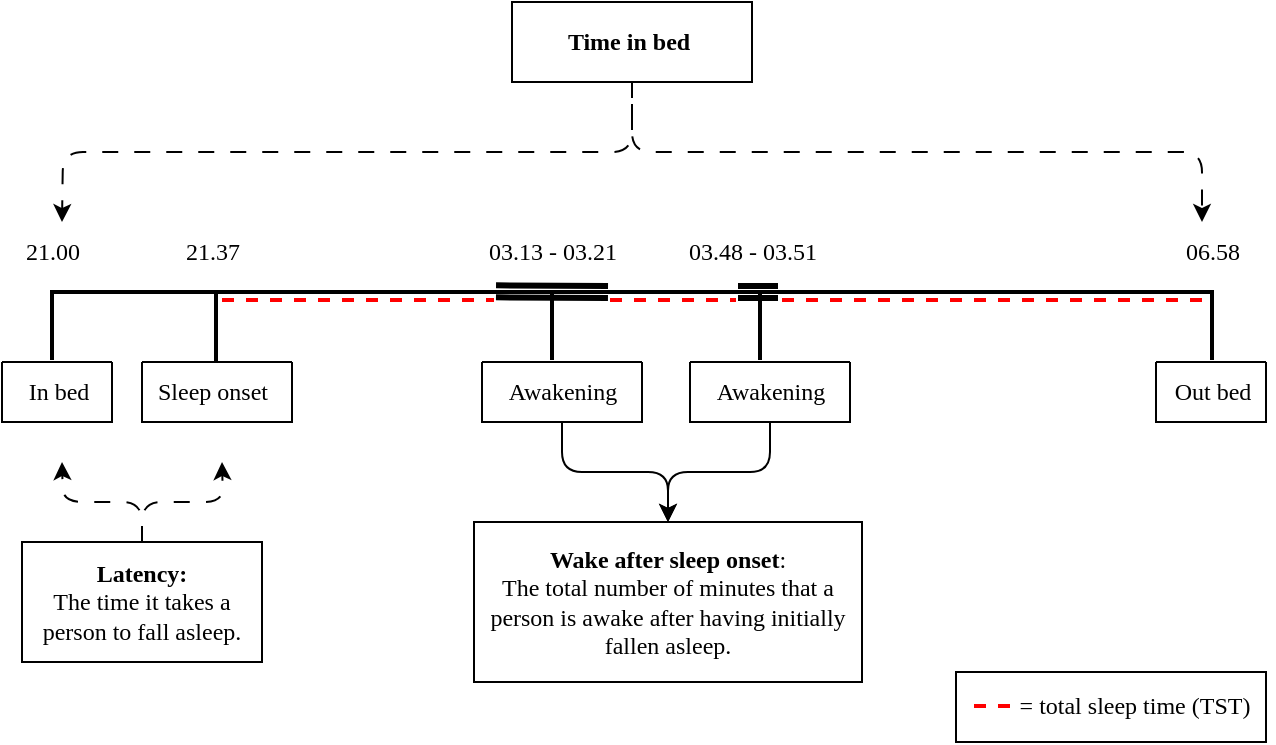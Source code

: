 <mxfile version="22.0.8" type="github">
  <diagram name="Side-1" id="C1oGiQ3anEXHUjQ1uSzQ">
    <mxGraphModel dx="1019" dy="566" grid="1" gridSize="10" guides="1" tooltips="1" connect="1" arrows="1" fold="1" page="1" pageScale="1" pageWidth="827" pageHeight="1169" math="0" shadow="0">
      <root>
        <mxCell id="0" />
        <mxCell id="1" parent="0" />
        <mxCell id="nResc2J95Kc2uAZXSNH7-85" value="" style="rounded=0;whiteSpace=wrap;html=1;" vertex="1" parent="1">
          <mxGeometry x="637" y="435" width="155" height="35" as="geometry" />
        </mxCell>
        <mxCell id="nResc2J95Kc2uAZXSNH7-19" style="edgeStyle=orthogonalEdgeStyle;rounded=1;orthogonalLoop=1;jettySize=auto;html=1;exitX=0.5;exitY=1;exitDx=0;exitDy=0;dashed=1;dashPattern=8 8;" edge="1" parent="1" source="nResc2J95Kc2uAZXSNH7-1">
          <mxGeometry relative="1" as="geometry">
            <mxPoint x="190" y="210" as="targetPoint" />
          </mxGeometry>
        </mxCell>
        <mxCell id="nResc2J95Kc2uAZXSNH7-20" style="edgeStyle=orthogonalEdgeStyle;rounded=1;orthogonalLoop=1;jettySize=auto;html=1;exitX=0.5;exitY=1;exitDx=0;exitDy=0;dashed=1;dashPattern=8 8;" edge="1" parent="1">
          <mxGeometry relative="1" as="geometry">
            <mxPoint x="760" y="210" as="targetPoint" />
            <mxPoint x="475" y="135" as="sourcePoint" />
            <Array as="points">
              <mxPoint x="475" y="175" />
              <mxPoint x="760" y="175" />
            </Array>
          </mxGeometry>
        </mxCell>
        <mxCell id="nResc2J95Kc2uAZXSNH7-1" value="&lt;font face=&quot;Times New Roman&quot;&gt;&lt;b&gt;Time in bed&amp;nbsp;&lt;/b&gt;&lt;/font&gt;" style="rounded=0;whiteSpace=wrap;html=1;" vertex="1" parent="1">
          <mxGeometry x="415" y="100" width="120" height="40" as="geometry" />
        </mxCell>
        <mxCell id="nResc2J95Kc2uAZXSNH7-3" value="" style="line;strokeWidth=2;html=1;perimeter=backbonePerimeter;points=[];outlineConnect=0;" vertex="1" parent="1">
          <mxGeometry x="185" y="240" width="580" height="10" as="geometry" />
        </mxCell>
        <mxCell id="nResc2J95Kc2uAZXSNH7-8" value="" style="endArrow=none;html=1;rounded=0;strokeWidth=2;" edge="1" parent="1">
          <mxGeometry width="50" height="50" relative="1" as="geometry">
            <mxPoint x="185" y="279" as="sourcePoint" />
            <mxPoint x="185" y="244" as="targetPoint" />
          </mxGeometry>
        </mxCell>
        <mxCell id="nResc2J95Kc2uAZXSNH7-10" value="" style="endArrow=none;html=1;rounded=0;strokeWidth=2;" edge="1" parent="1">
          <mxGeometry width="50" height="50" relative="1" as="geometry">
            <mxPoint x="267" y="280" as="sourcePoint" />
            <mxPoint x="267" y="245" as="targetPoint" />
          </mxGeometry>
        </mxCell>
        <mxCell id="nResc2J95Kc2uAZXSNH7-15" value="" style="swimlane;startSize=0;" vertex="1" parent="1">
          <mxGeometry x="160" y="280" width="55" height="30" as="geometry" />
        </mxCell>
        <mxCell id="nResc2J95Kc2uAZXSNH7-16" value="&lt;font face=&quot;Times New Roman&quot;&gt;In bed&lt;/font&gt;" style="text;html=1;align=center;verticalAlign=middle;resizable=0;points=[];autosize=1;strokeColor=none;fillColor=none;" vertex="1" parent="nResc2J95Kc2uAZXSNH7-15">
          <mxGeometry x="2.5" width="50" height="30" as="geometry" />
        </mxCell>
        <mxCell id="nResc2J95Kc2uAZXSNH7-13" value="" style="swimlane;startSize=0;" vertex="1" parent="1">
          <mxGeometry x="230" y="280" width="75" height="30" as="geometry" />
        </mxCell>
        <mxCell id="nResc2J95Kc2uAZXSNH7-14" value="&lt;font face=&quot;Times New Roman&quot;&gt;Sleep onset&lt;/font&gt;" style="text;html=1;align=center;verticalAlign=middle;resizable=0;points=[];autosize=1;strokeColor=none;fillColor=none;" vertex="1" parent="nResc2J95Kc2uAZXSNH7-13">
          <mxGeometry x="-5" width="80" height="30" as="geometry" />
        </mxCell>
        <mxCell id="nResc2J95Kc2uAZXSNH7-22" value="&lt;font face=&quot;Times New Roman&quot;&gt;21.00&lt;/font&gt;" style="text;html=1;align=center;verticalAlign=middle;resizable=0;points=[];autosize=1;strokeColor=none;fillColor=none;" vertex="1" parent="1">
          <mxGeometry x="160" y="210" width="50" height="30" as="geometry" />
        </mxCell>
        <mxCell id="nResc2J95Kc2uAZXSNH7-23" value="&lt;font face=&quot;Times New Roman&quot;&gt;21.37&lt;/font&gt;" style="text;html=1;align=center;verticalAlign=middle;resizable=0;points=[];autosize=1;strokeColor=none;fillColor=none;" vertex="1" parent="1">
          <mxGeometry x="240" y="210" width="50" height="30" as="geometry" />
        </mxCell>
        <mxCell id="nResc2J95Kc2uAZXSNH7-24" value="&lt;font face=&quot;Times New Roman&quot;&gt;06.58&lt;/font&gt;" style="text;html=1;align=center;verticalAlign=middle;resizable=0;points=[];autosize=1;strokeColor=none;fillColor=none;" vertex="1" parent="1">
          <mxGeometry x="740" y="210" width="50" height="30" as="geometry" />
        </mxCell>
        <mxCell id="nResc2J95Kc2uAZXSNH7-25" value="" style="endArrow=none;html=1;rounded=0;strokeWidth=2;" edge="1" parent="1">
          <mxGeometry width="50" height="50" relative="1" as="geometry">
            <mxPoint x="765" y="279" as="sourcePoint" />
            <mxPoint x="765" y="244" as="targetPoint" />
          </mxGeometry>
        </mxCell>
        <mxCell id="nResc2J95Kc2uAZXSNH7-26" value="" style="swimlane;startSize=0;" vertex="1" parent="1">
          <mxGeometry x="737" y="280" width="55" height="30" as="geometry" />
        </mxCell>
        <mxCell id="nResc2J95Kc2uAZXSNH7-27" value="&lt;font face=&quot;Times New Roman&quot;&gt;Out bed&lt;/font&gt;" style="text;html=1;align=center;verticalAlign=middle;resizable=0;points=[];autosize=1;strokeColor=none;fillColor=none;" vertex="1" parent="nResc2J95Kc2uAZXSNH7-26">
          <mxGeometry x="-2.5" width="60" height="30" as="geometry" />
        </mxCell>
        <mxCell id="nResc2J95Kc2uAZXSNH7-31" value="" style="shape=link;html=1;rounded=0;strokeWidth=3;" edge="1" parent="1">
          <mxGeometry width="100" relative="1" as="geometry">
            <mxPoint x="407" y="244.68" as="sourcePoint" />
            <mxPoint x="463" y="245" as="targetPoint" />
          </mxGeometry>
        </mxCell>
        <mxCell id="nResc2J95Kc2uAZXSNH7-47" value="" style="shape=link;html=1;rounded=0;strokeWidth=3;" edge="1" parent="1">
          <mxGeometry width="100" relative="1" as="geometry">
            <mxPoint x="528" y="245" as="sourcePoint" />
            <mxPoint x="548" y="245" as="targetPoint" />
          </mxGeometry>
        </mxCell>
        <mxCell id="nResc2J95Kc2uAZXSNH7-48" value="&lt;font face=&quot;Times New Roman&quot;&gt;03.13 - 03.21&lt;/font&gt;" style="text;html=1;align=center;verticalAlign=middle;resizable=0;points=[];autosize=1;strokeColor=none;fillColor=none;" vertex="1" parent="1">
          <mxGeometry x="390" y="210" width="90" height="30" as="geometry" />
        </mxCell>
        <mxCell id="nResc2J95Kc2uAZXSNH7-49" value="&lt;font face=&quot;Times New Roman&quot;&gt;03.48 - 03.51&lt;/font&gt;" style="text;html=1;align=center;verticalAlign=middle;resizable=0;points=[];autosize=1;strokeColor=none;fillColor=none;" vertex="1" parent="1">
          <mxGeometry x="490" y="210" width="90" height="30" as="geometry" />
        </mxCell>
        <mxCell id="nResc2J95Kc2uAZXSNH7-56" value="" style="endArrow=none;html=1;rounded=0;strokeWidth=2;" edge="1" parent="1">
          <mxGeometry width="50" height="50" relative="1" as="geometry">
            <mxPoint x="435" y="279" as="sourcePoint" />
            <mxPoint x="435" y="244" as="targetPoint" />
          </mxGeometry>
        </mxCell>
        <mxCell id="nResc2J95Kc2uAZXSNH7-57" value="" style="swimlane;startSize=0;" vertex="1" parent="1">
          <mxGeometry x="400" y="280" width="80" height="30" as="geometry" />
        </mxCell>
        <mxCell id="nResc2J95Kc2uAZXSNH7-58" value="&lt;font face=&quot;Times New Roman&quot;&gt;Awakening&lt;/font&gt;" style="text;html=1;align=center;verticalAlign=middle;resizable=0;points=[];autosize=1;strokeColor=none;fillColor=none;" vertex="1" parent="nResc2J95Kc2uAZXSNH7-57">
          <mxGeometry width="80" height="30" as="geometry" />
        </mxCell>
        <mxCell id="nResc2J95Kc2uAZXSNH7-69" value="" style="endArrow=none;html=1;rounded=0;strokeWidth=2;" edge="1" parent="1">
          <mxGeometry width="50" height="50" relative="1" as="geometry">
            <mxPoint x="539" y="279" as="sourcePoint" />
            <mxPoint x="539" y="244" as="targetPoint" />
          </mxGeometry>
        </mxCell>
        <mxCell id="nResc2J95Kc2uAZXSNH7-70" value="" style="swimlane;startSize=0;" vertex="1" parent="1">
          <mxGeometry x="504" y="280" width="80" height="30" as="geometry" />
        </mxCell>
        <mxCell id="nResc2J95Kc2uAZXSNH7-71" value="&lt;font face=&quot;Times New Roman&quot;&gt;Awakening&lt;/font&gt;" style="text;html=1;align=center;verticalAlign=middle;resizable=0;points=[];autosize=1;strokeColor=none;fillColor=none;" vertex="1" parent="nResc2J95Kc2uAZXSNH7-70">
          <mxGeometry width="80" height="30" as="geometry" />
        </mxCell>
        <mxCell id="nResc2J95Kc2uAZXSNH7-72" value="&lt;font face=&quot;Times New Roman&quot;&gt;&lt;b&gt;Wake after sleep onset&lt;/b&gt;:&lt;br&gt;The total number of minutes that a person is awake after having initially fallen asleep.&lt;br&gt;&lt;/font&gt;" style="whiteSpace=wrap;html=1;" vertex="1" parent="1">
          <mxGeometry x="396" y="360" width="194" height="80" as="geometry" />
        </mxCell>
        <mxCell id="nResc2J95Kc2uAZXSNH7-73" value="" style="edgeStyle=orthogonalEdgeStyle;rounded=1;orthogonalLoop=1;jettySize=auto;html=1;" edge="1" parent="1" source="nResc2J95Kc2uAZXSNH7-58" target="nResc2J95Kc2uAZXSNH7-72">
          <mxGeometry relative="1" as="geometry" />
        </mxCell>
        <mxCell id="nResc2J95Kc2uAZXSNH7-74" value="" style="edgeStyle=orthogonalEdgeStyle;rounded=1;orthogonalLoop=1;jettySize=auto;html=1;" edge="1" parent="1" source="nResc2J95Kc2uAZXSNH7-71" target="nResc2J95Kc2uAZXSNH7-72">
          <mxGeometry relative="1" as="geometry" />
        </mxCell>
        <mxCell id="nResc2J95Kc2uAZXSNH7-76" style="edgeStyle=orthogonalEdgeStyle;rounded=1;orthogonalLoop=1;jettySize=auto;html=1;exitX=0.5;exitY=0;exitDx=0;exitDy=0;dashed=1;dashPattern=8 8;" edge="1" parent="1" source="nResc2J95Kc2uAZXSNH7-75">
          <mxGeometry relative="1" as="geometry">
            <mxPoint x="190" y="330" as="targetPoint" />
          </mxGeometry>
        </mxCell>
        <mxCell id="nResc2J95Kc2uAZXSNH7-77" style="edgeStyle=orthogonalEdgeStyle;rounded=1;orthogonalLoop=1;jettySize=auto;html=1;exitX=0.5;exitY=0;exitDx=0;exitDy=0;dashed=1;dashPattern=8 8;" edge="1" parent="1" source="nResc2J95Kc2uAZXSNH7-75">
          <mxGeometry relative="1" as="geometry">
            <mxPoint x="270" y="330" as="targetPoint" />
          </mxGeometry>
        </mxCell>
        <mxCell id="nResc2J95Kc2uAZXSNH7-75" value="&lt;font face=&quot;Times New Roman&quot;&gt;&lt;b&gt;Latency:&lt;/b&gt;&lt;br&gt;The time it takes a person to fall asleep.&lt;/font&gt;" style="rounded=0;whiteSpace=wrap;html=1;" vertex="1" parent="1">
          <mxGeometry x="170" y="370" width="120" height="60" as="geometry" />
        </mxCell>
        <mxCell id="nResc2J95Kc2uAZXSNH7-78" value="" style="line;strokeWidth=2;html=1;perimeter=backbonePerimeter;points=[];outlineConnect=0;strokeColor=#ff0000;dashed=1;" vertex="1" parent="1">
          <mxGeometry x="270" y="244" width="136" height="10" as="geometry" />
        </mxCell>
        <mxCell id="nResc2J95Kc2uAZXSNH7-79" value="" style="line;strokeWidth=2;html=1;perimeter=backbonePerimeter;points=[];outlineConnect=0;strokeColor=#ff0000;fillColor=#0d0c0c;dashed=1;" vertex="1" parent="1">
          <mxGeometry x="464" y="244" width="63" height="10" as="geometry" />
        </mxCell>
        <mxCell id="nResc2J95Kc2uAZXSNH7-80" value="" style="line;strokeWidth=2;html=1;perimeter=backbonePerimeter;points=[];outlineConnect=0;strokeColor=#ff0000;gradientColor=none;fillStyle=dashed;dashed=1;" vertex="1" parent="1">
          <mxGeometry x="550" y="244" width="210" height="10" as="geometry" />
        </mxCell>
        <mxCell id="nResc2J95Kc2uAZXSNH7-82" value="" style="line;strokeWidth=2;html=1;perimeter=backbonePerimeter;points=[];outlineConnect=0;strokeColor=#ff0000;gradientColor=none;fillStyle=dashed;dashed=1;" vertex="1" parent="1">
          <mxGeometry x="646" y="447" width="20" height="10" as="geometry" />
        </mxCell>
        <mxCell id="nResc2J95Kc2uAZXSNH7-83" value="&lt;font face=&quot;Times New Roman&quot;&gt;= total sleep time (TST)&lt;/font&gt;" style="text;html=1;align=center;verticalAlign=middle;resizable=0;points=[];autosize=1;strokeColor=none;fillColor=none;" vertex="1" parent="1">
          <mxGeometry x="656" y="437" width="140" height="30" as="geometry" />
        </mxCell>
      </root>
    </mxGraphModel>
  </diagram>
</mxfile>
